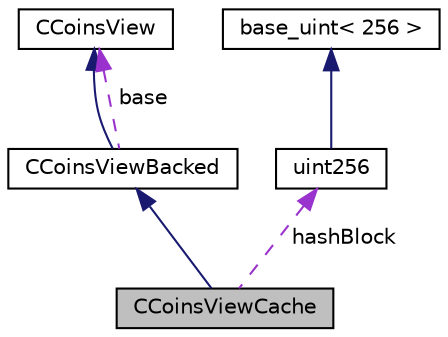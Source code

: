 digraph "CCoinsViewCache"
{
 // LATEX_PDF_SIZE
  edge [fontname="Helvetica",fontsize="10",labelfontname="Helvetica",labelfontsize="10"];
  node [fontname="Helvetica",fontsize="10",shape=record];
  Node3 [label="CCoinsViewCache",height=0.2,width=0.4,color="black", fillcolor="grey75", style="filled", fontcolor="black",tooltip=" "];
  Node4 -> Node3 [dir="back",color="midnightblue",fontsize="10",style="solid"];
  Node4 [label="CCoinsViewBacked",height=0.2,width=0.4,color="black", fillcolor="white", style="filled",URL="$class_c_coins_view_backed.html",tooltip=" "];
  Node5 -> Node4 [dir="back",color="midnightblue",fontsize="10",style="solid"];
  Node5 [label="CCoinsView",height=0.2,width=0.4,color="black", fillcolor="white", style="filled",URL="$class_c_coins_view.html",tooltip=" "];
  Node5 -> Node4 [dir="back",color="darkorchid3",fontsize="10",style="dashed",label=" base" ];
  Node6 -> Node3 [dir="back",color="darkorchid3",fontsize="10",style="dashed",label=" hashBlock" ];
  Node6 [label="uint256",height=0.2,width=0.4,color="black", fillcolor="white", style="filled",URL="$classuint256.html",tooltip=" "];
  Node7 -> Node6 [dir="back",color="midnightblue",fontsize="10",style="solid"];
  Node7 [label="base_uint\< 256 \>",height=0.2,width=0.4,color="black", fillcolor="white", style="filled",URL="$classbase__uint.html",tooltip=" "];
}

